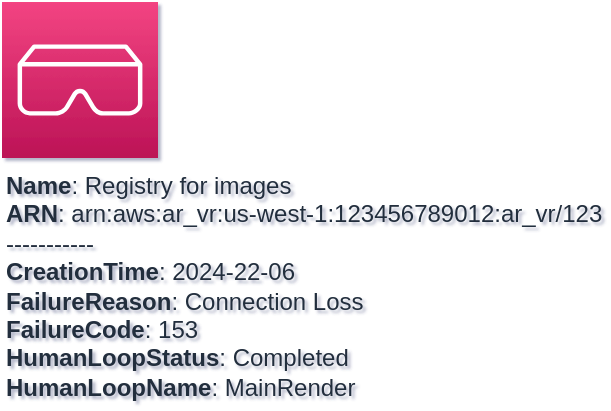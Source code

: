 <mxfile type="MultiCloud">
	<diagram id="diagram_1" name="AWS components">
		<mxGraphModel dx="1015" dy="661" grid="1" gridSize="10" guides="1" tooltips="1" connect="1" arrows="1" fold="1" page="1" pageScale="1" pageWidth="850" pageHeight="1100" math="0" shadow="1">
			<root>
				<mxCell id="0"/>
				<mxCell id="1" parent="0"/>
				<mxCell id="vertex:ar_vr:arn:aws:ar_vr:us-west-1:123456789012:ar_vr/123" value="&lt;b&gt;Name&lt;/b&gt;: Registry for images&lt;BR&gt;&lt;b&gt;ARN&lt;/b&gt;: arn:aws:ar_vr:us-west-1:123456789012:ar_vr/123&lt;BR&gt;-----------&lt;BR&gt;&lt;b&gt;CreationTime&lt;/b&gt;: 2024-22-06&lt;BR&gt;&lt;b&gt;FailureReason&lt;/b&gt;: Connection Loss&lt;BR&gt;&lt;b&gt;FailureCode&lt;/b&gt;: 153&lt;BR&gt;&lt;b&gt;HumanLoopStatus&lt;/b&gt;: Completed&lt;BR&gt;&lt;b&gt;HumanLoopName&lt;/b&gt;: MainRender" style="sketch=0;outlineConnect=0;fontColor=#232F3E;gradientColor=#F34482;gradientDirection=north;fillColor=#BC1356;strokeColor=#ffffff;dashed=0;verticalLabelPosition=bottom;verticalAlign=top;align=left;html=1;fontSize=12;fontStyle=0;aspect=fixed;shape=mxgraph.aws4.resourceIcon;resIcon=mxgraph.aws4.ar_vr;" parent="1" vertex="1">
					<mxGeometry width="78" height="78" as="geometry"/>
				</mxCell>
			</root>
		</mxGraphModel>
	</diagram>
</mxfile>